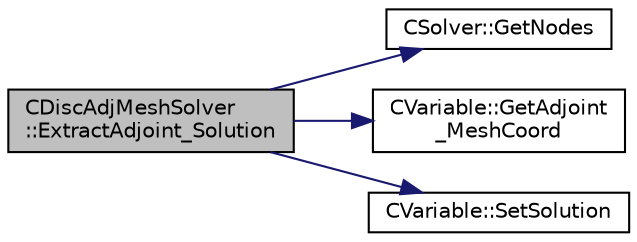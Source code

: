 digraph "CDiscAdjMeshSolver::ExtractAdjoint_Solution"
{
  edge [fontname="Helvetica",fontsize="10",labelfontname="Helvetica",labelfontsize="10"];
  node [fontname="Helvetica",fontsize="10",shape=record];
  rankdir="LR";
  Node42 [label="CDiscAdjMeshSolver\l::ExtractAdjoint_Solution",height=0.2,width=0.4,color="black", fillcolor="grey75", style="filled", fontcolor="black"];
  Node42 -> Node43 [color="midnightblue",fontsize="10",style="solid",fontname="Helvetica"];
  Node43 [label="CSolver::GetNodes",height=0.2,width=0.4,color="black", fillcolor="white", style="filled",URL="$class_c_solver.html#af3198e52a2ea377bb765647b5e697197",tooltip="Allow outside access to the nodes of the solver, containing conservatives, primitives, etc. "];
  Node42 -> Node44 [color="midnightblue",fontsize="10",style="solid",fontname="Helvetica"];
  Node44 [label="CVariable::GetAdjoint\l_MeshCoord",height=0.2,width=0.4,color="black", fillcolor="white", style="filled",URL="$class_c_variable.html#ace50f77795ec914fa65019def6c7b914",tooltip="A virtual member. Recover the value of the adjoint of the mesh coordinates. "];
  Node42 -> Node45 [color="midnightblue",fontsize="10",style="solid",fontname="Helvetica"];
  Node45 [label="CVariable::SetSolution",height=0.2,width=0.4,color="black", fillcolor="white", style="filled",URL="$class_c_variable.html#a22fbbd7bc6491672843000644a05c6a5",tooltip="Set the value of the solution, all variables. "];
}
